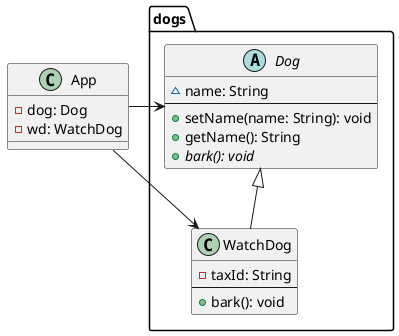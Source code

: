 @startuml
'https://plantuml.com/class-diagram

set separator ::
abstract class dogs::Dog {
    ~ name: String
    ---
    + setName(name: String): void
    + getName(): String
    {abstract} + bark(): void
}

class dogs::WatchDog {
    - taxId: String
    ---
    + bark(): void
}

Dog <|-- WatchDog

class App {
    - dog: Dog
    - wd: WatchDog
}

App -> Dog
App -> WatchDog
@enduml